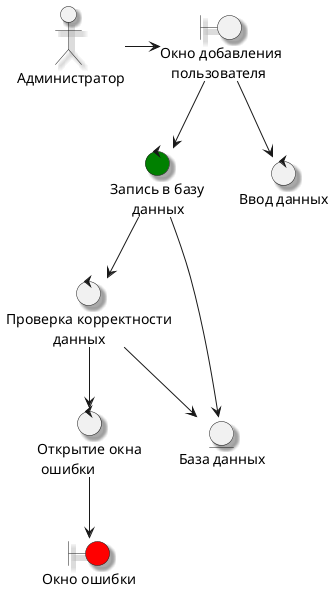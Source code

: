 @startuml 
skinparam Shadowing true

actor " Администратор" as user
boundary "Окно добавления\n   пользователя" as w1

user -> w1

boundary "Окно ошибки" as errorWindow #Red

control "Запись в базу\n      данных" as writeToDatabase #Green
control "Проверка корректности\n             данных" as checkCorrectData
control "Ввод данных" as Data
control "Открытие окна\n ошибки" as displayError
entity "База данных" as fs

w1 -d-> Data 
writeToDatabase  -d-> checkCorrectData 
checkCorrectData --> displayError
displayError --> errorWindow
w1 -d-> writeToDatabase
writeToDatabase --> fs

checkCorrectData --> fs

@enduml